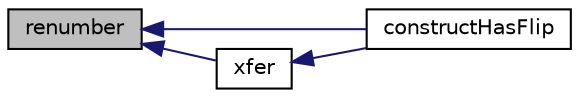 digraph "renumber"
{
  bgcolor="transparent";
  edge [fontname="Helvetica",fontsize="10",labelfontname="Helvetica",labelfontsize="10"];
  node [fontname="Helvetica",fontsize="10",shape=record];
  rankdir="LR";
  Node1228 [label="renumber",height=0.2,width=0.4,color="black", fillcolor="grey75", style="filled", fontcolor="black"];
  Node1228 -> Node1229 [dir="back",color="midnightblue",fontsize="10",style="solid",fontname="Helvetica"];
  Node1229 [label="constructHasFlip",height=0.2,width=0.4,color="black",URL="$a28525.html#aab5698d82a7bbb8180f44c85dfe28c9c",tooltip="Does constructMap include a sign. "];
  Node1228 -> Node1230 [dir="back",color="midnightblue",fontsize="10",style="solid",fontname="Helvetica"];
  Node1230 [label="xfer",height=0.2,width=0.4,color="black",URL="$a28525.html#ab3985238d0fb8a45898903d2e17c31bf",tooltip="Transfer contents to the Xfer container. "];
  Node1230 -> Node1229 [dir="back",color="midnightblue",fontsize="10",style="solid",fontname="Helvetica"];
}
